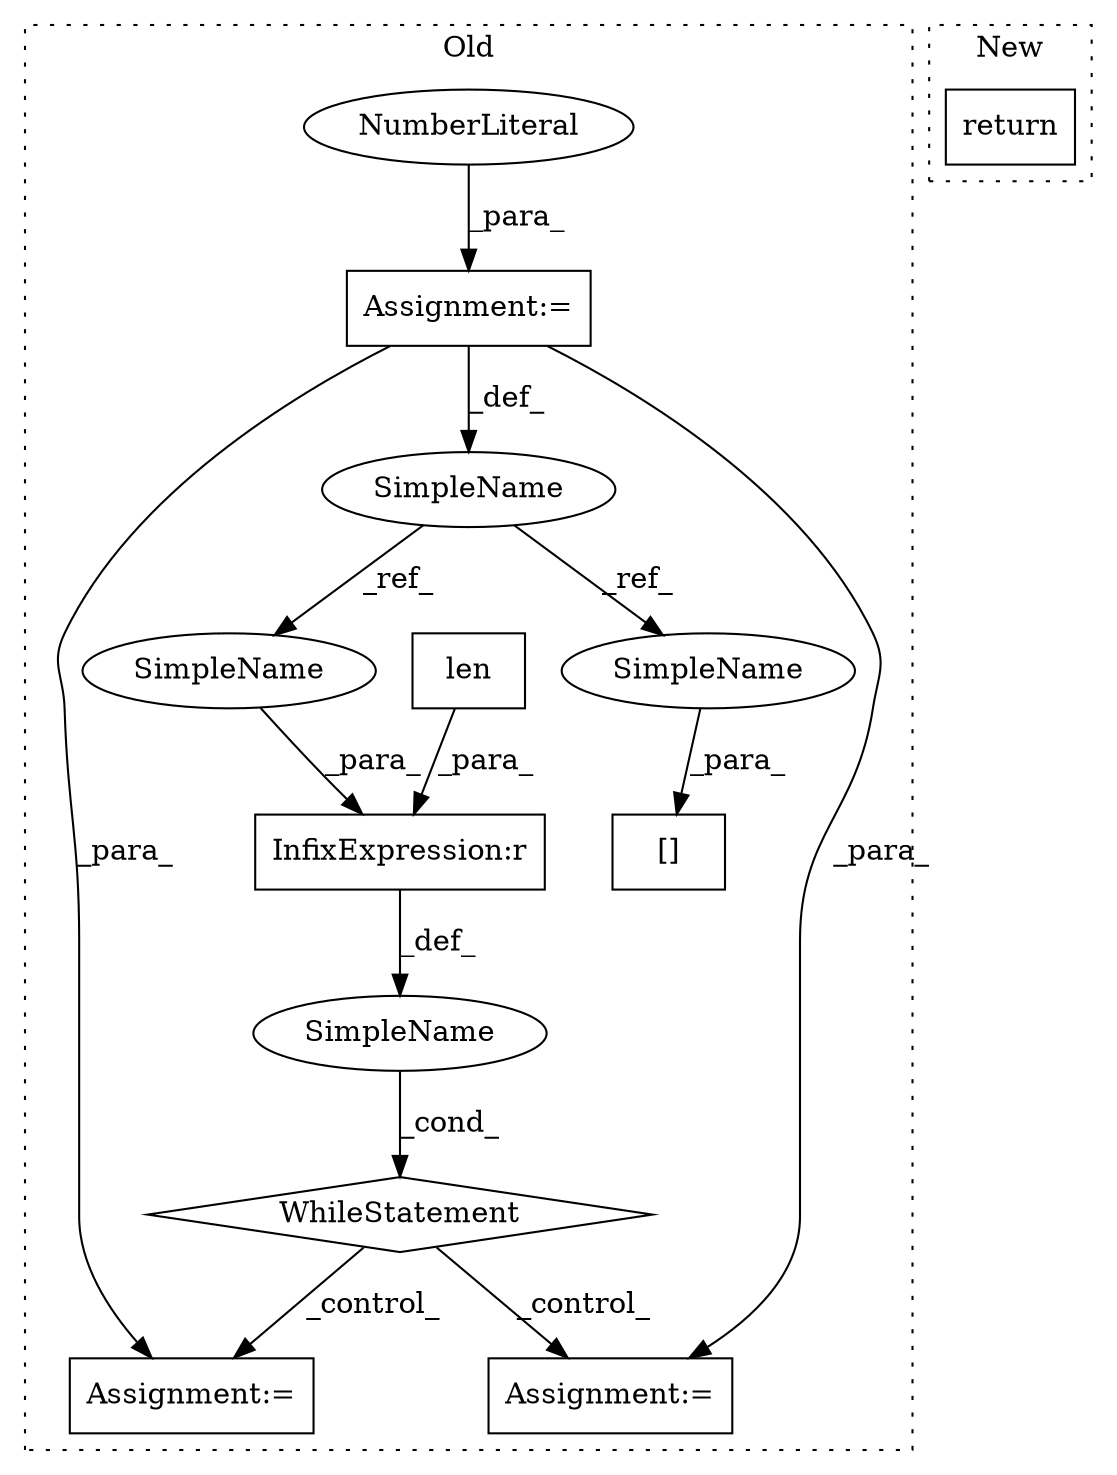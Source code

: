digraph G {
subgraph cluster0 {
1 [label="WhileStatement" a="61" s="1274,1294" l="7,2" shape="diamond"];
3 [label="Assignment:=" a="7" s="1402" l="2" shape="box"];
4 [label="SimpleName" a="42" s="" l="" shape="ellipse"];
5 [label="InfixExpression:r" a="27" s="1283" l="3" shape="box"];
6 [label="Assignment:=" a="7" s="1266" l="1" shape="box"];
7 [label="NumberLiteral" a="34" s="1267" l="1" shape="ellipse"];
8 [label="[]" a="2" s="1317,1321" l="3,1" shape="box"];
9 [label="SimpleName" a="42" s="1265" l="1" shape="ellipse"];
10 [label="len" a="32" s="1286,1292" l="4,1" shape="box"];
11 [label="Assignment:=" a="7" s="1337" l="1" shape="box"];
12 [label="SimpleName" a="42" s="1282" l="1" shape="ellipse"];
13 [label="SimpleName" a="42" s="1320" l="1" shape="ellipse"];
label = "Old";
style="dotted";
}
subgraph cluster1 {
2 [label="return" a="41" s="1187" l="23" shape="box"];
label = "New";
style="dotted";
}
1 -> 11 [label="_control_"];
1 -> 3 [label="_control_"];
4 -> 1 [label="_cond_"];
5 -> 4 [label="_def_"];
6 -> 9 [label="_def_"];
6 -> 11 [label="_para_"];
6 -> 3 [label="_para_"];
7 -> 6 [label="_para_"];
9 -> 12 [label="_ref_"];
9 -> 13 [label="_ref_"];
10 -> 5 [label="_para_"];
12 -> 5 [label="_para_"];
13 -> 8 [label="_para_"];
}